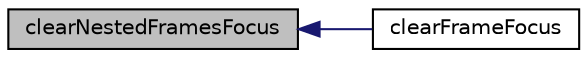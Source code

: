 digraph "clearNestedFramesFocus"
{
  edge [fontname="Helvetica",fontsize="10",labelfontname="Helvetica",labelfontsize="10"];
  node [fontname="Helvetica",fontsize="10",shape=record];
  rankdir="LR";
  Node1 [label="clearNestedFramesFocus",height=0.2,width=0.4,color="black", fillcolor="grey75", style="filled" fontcolor="black"];
  Node1 -> Node2 [dir="back",color="midnightblue",fontsize="10",style="solid",fontname="Helvetica"];
  Node2 [label="clearFrameFocus",height=0.2,width=0.4,color="black", fillcolor="white", style="filled",URL="$class_simple_frameset.html#ac22ea06b428bc14fa4321a19d2f71ee5"];
}
